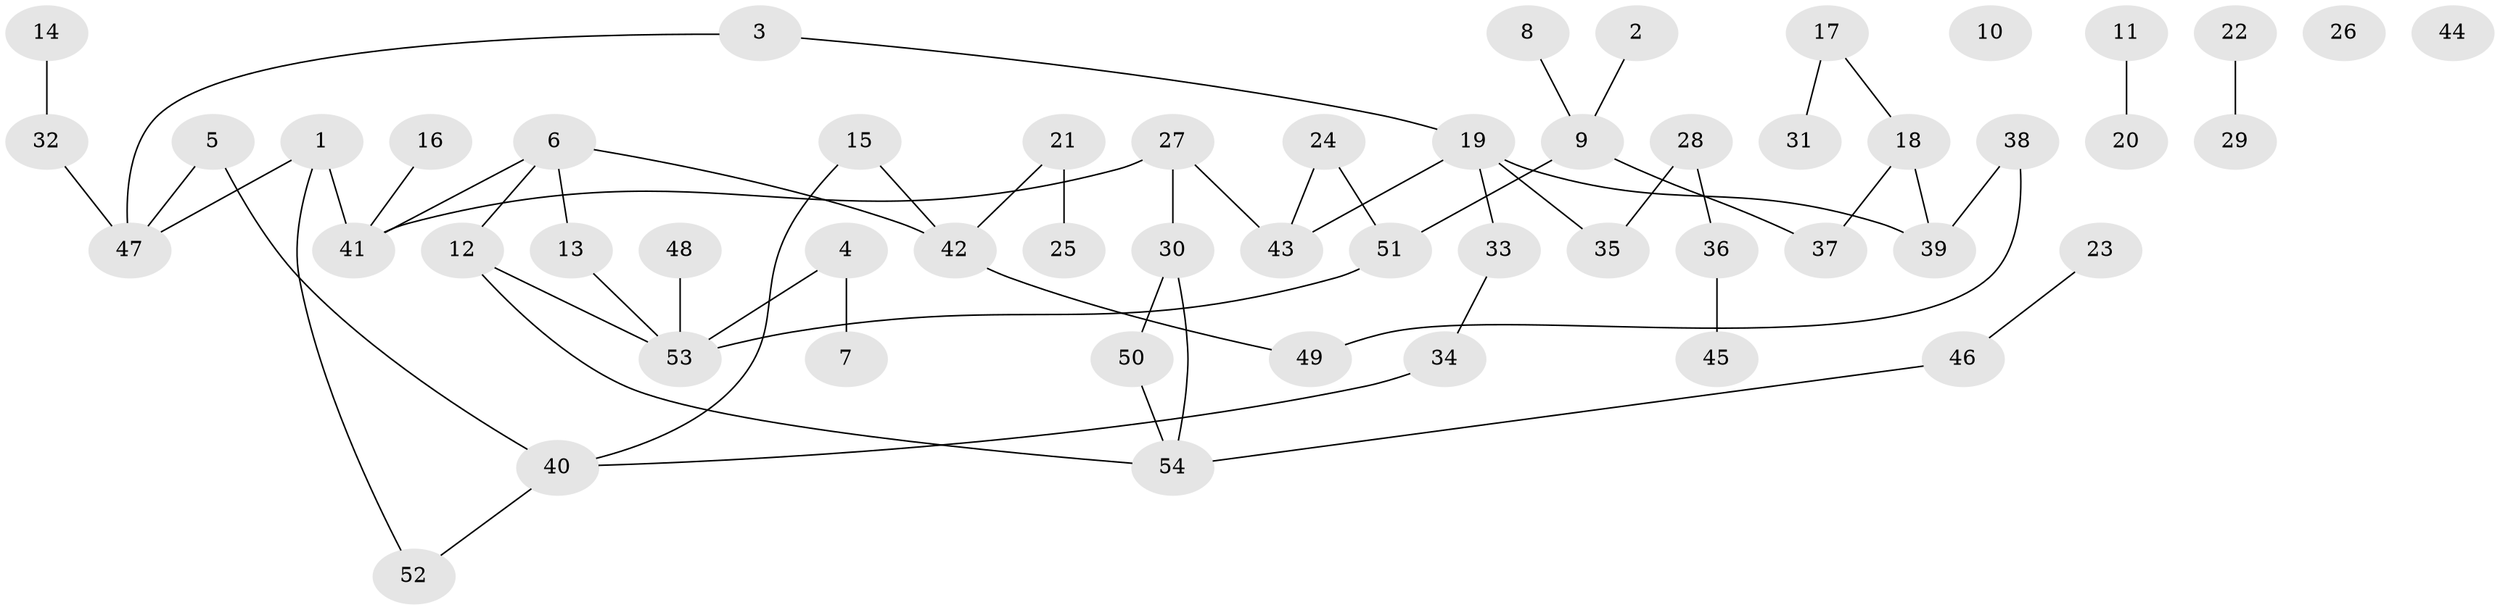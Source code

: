 // coarse degree distribution, {5: 0.05555555555555555, 3: 0.1388888888888889, 2: 0.2777777777777778, 1: 0.25, 0: 0.1388888888888889, 6: 0.027777777777777776, 4: 0.1111111111111111}
// Generated by graph-tools (version 1.1) at 2025/23/03/03/25 07:23:28]
// undirected, 54 vertices, 58 edges
graph export_dot {
graph [start="1"]
  node [color=gray90,style=filled];
  1;
  2;
  3;
  4;
  5;
  6;
  7;
  8;
  9;
  10;
  11;
  12;
  13;
  14;
  15;
  16;
  17;
  18;
  19;
  20;
  21;
  22;
  23;
  24;
  25;
  26;
  27;
  28;
  29;
  30;
  31;
  32;
  33;
  34;
  35;
  36;
  37;
  38;
  39;
  40;
  41;
  42;
  43;
  44;
  45;
  46;
  47;
  48;
  49;
  50;
  51;
  52;
  53;
  54;
  1 -- 41;
  1 -- 47;
  1 -- 52;
  2 -- 9;
  3 -- 19;
  3 -- 47;
  4 -- 7;
  4 -- 53;
  5 -- 40;
  5 -- 47;
  6 -- 12;
  6 -- 13;
  6 -- 41;
  6 -- 42;
  8 -- 9;
  9 -- 37;
  9 -- 51;
  11 -- 20;
  12 -- 53;
  12 -- 54;
  13 -- 53;
  14 -- 32;
  15 -- 40;
  15 -- 42;
  16 -- 41;
  17 -- 18;
  17 -- 31;
  18 -- 37;
  18 -- 39;
  19 -- 33;
  19 -- 35;
  19 -- 39;
  19 -- 43;
  21 -- 25;
  21 -- 42;
  22 -- 29;
  23 -- 46;
  24 -- 43;
  24 -- 51;
  27 -- 30;
  27 -- 41;
  27 -- 43;
  28 -- 35;
  28 -- 36;
  30 -- 50;
  30 -- 54;
  32 -- 47;
  33 -- 34;
  34 -- 40;
  36 -- 45;
  38 -- 39;
  38 -- 49;
  40 -- 52;
  42 -- 49;
  46 -- 54;
  48 -- 53;
  50 -- 54;
  51 -- 53;
}
